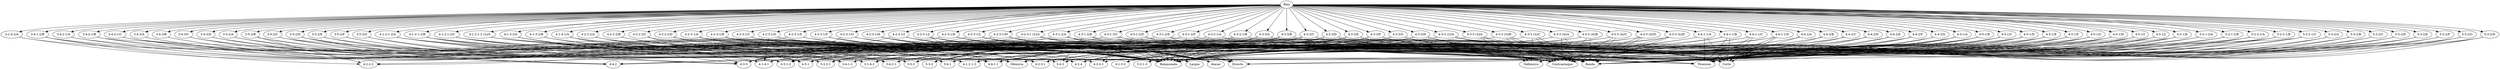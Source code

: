 strict digraph G {
graph [ordering="out"];
graph [ranksep="1.5"];
"Raiz"->"3-1-4-2/A"
"3-1-4-2/A"->"4-4-1-1"
"3-1-4-2/A"->"Ofensiva"
"Raiz"->"3-4-1-2/B"
"3-4-1-2/B"->"4-2-2-2"
"3-4-1-2/B"->"Ofensiva"
"3-4-1-2/B"->"Atacar"
"Raiz"->"3-4-2-1/A"
"3-4-2-1/A"->"4-1-2-1-2"
"3-4-2-1/A"->"Ofensiva"
"3-4-2-1/A"->"Atacar"
"Raiz"->"3-4-2-1/B"
"3-4-2-1/B"->"4-3-3"
"3-4-2-1/B"->"Ofensiva"
"3-4-2-1/B"->"Atacar"
"Raiz"->"3-4-2-1/C"
"3-4-2-1/C"->"4-4-2"
"3-4-2-1/C"->"Ofensiva"
"3-4-2-1/C"->"Atacar"
"Raiz"->"3-4-3/A"
"3-4-3/A"->"4-1-4-1"
"3-4-3/A"->"Ofensiva"
"Raiz"->"3-4-3/B"
"3-4-3/B"->"4-3-1-2"
"3-4-3/B"->"Ofensiva"
"Raiz"->"3-4-3/C"
"3-4-3/C"->"4-4-2"
"3-4-3/C"->"Ofensiva"
"3-4-3/C"->"Banda"
"Raiz"->"3-4-3/D"
"3-4-3/D"->"4-5-1"
"3-4-3/D"->"Ofensiva"
"3-4-3/D"->"Banda"
"Raiz"->"3-5-2/A"
"3-5-2/A"->"4-1-2-1-2"
"3-5-2/A"->"Ofensiva"
"3-5-2/A"->"Contraataque"
"Raiz"->"3-5-2/B"
"3-5-2/B"->"4-2-2-2"
"3-5-2/B"->"Ofensiva"
"3-5-2/B"->"Contraataque"
"Raiz"->"3-5-2/C"
"3-5-2/C"->"4-3-3"
"3-5-2/C"->"Ofensiva"
"3-5-2/C"->"Contraataque"
"Raiz"->"3-5-2/D"
"3-5-2/D"->"4-4-2"
"3-5-2/D"->"Ofensiva"
"3-5-2/D"->"Contraataque"
"Raiz"->"3-5-2/E"
"3-5-2/E"->"4-5-1"
"3-5-2/E"->"Ofensiva"
"3-5-2/E"->"Contraataque"
"Raiz"->"3-5-2/F"
"3-5-2/F"->"5-2-2-1"
"3-5-2/F"->"Ofensiva"
"Raiz"->"3-5-2/G"
"3-5-2/G"->"5-4-1"
"3-5-2/G"->"Ofensiva"
"3-5-2/G"->"Contraataque"
"Raiz"->"4-1-2-1-2/A"
"4-1-2-1-2/A"->"4-2-3-1"
"4-1-2-1-2/A"->"Balanceada"
"4-1-2-1-2/A"->"Posesion"
"4-1-2-1-2/A"->"Corto"
"Raiz"->"4-1-2-1-2/B"
"4-1-2-1-2/B"->"4-3-3"
"4-1-2-1-2/B"->"Balanceada"
"4-1-2-1-2/B"->"Posesion"
"4-1-2-1-2/B"->"Corto"
"Raiz"->"4-1-2-1-2/C"
"4-1-2-1-2/C"->"3-4-1-2"
"4-1-2-1-2/C"->"Balanceada"
"4-1-2-1-2/C"->"Posesion"
"4-1-2-1-2/C"->"Corto"
"Raiz"->"4-1-2-1-2 (2)/A"
"4-1-2-1-2 (2)/A"->"4-2-3-1"
"4-1-2-1-2 (2)/A"->"Balanceada"
"4-1-2-1-2 (2)/A"->"Posesion"
"4-1-2-1-2 (2)/A"->"Corto"
"Raiz"->"4-1-3-2/A"
"4-1-3-2/A"->"3-1-4-2"
"4-1-3-2/A"->"Balanceada"
"4-1-3-2/A"->"Atacar"
"4-1-3-2/A"->"Directo"
"Raiz"->"4-1-3-2/B"
"4-1-3-2/B"->"3-5-2"
"4-1-3-2/B"->"Balanceada"
"4-1-3-2/B"->"Atacar"
"4-1-3-2/B"->"Directo"
"Raiz"->"4-1-4-1/A"
"4-1-4-1/A"->"4-3-3"
"4-1-4-1/A"->"Balanceada"
"4-1-4-1/A"->"Corto"
"Raiz"->"4-2-2-2/A"
"4-2-2-2/A"->"3-4-2-1"
"4-2-2-2/A"->"Balanceada"
"4-2-2-2/A"->"Largos"
"Raiz"->"4-2-2-2/B"
"4-2-2-2/B"->"4-2-3-1"
"4-2-2-2/B"->"Balanceada"
"4-2-2-2/B"->"Largos"
"Raiz"->"4-2-2-2/C"
"4-2-2-2/C"->"4-3-3"
"4-2-2-2/C"->"Balanceada"
"4-2-2-2/C"->"Largos"
"Raiz"->"4-2-2-2/D"
"4-2-2-2/D"->"4-5-1"
"4-2-2-2/D"->"Balanceada"
"4-2-2-2/D"->"Largos"
"Raiz"->"4-2-3-1/A"
"4-2-3-1/A"->"3-4-1-2"
"4-2-3-1/A"->"Balanceada"
"4-2-3-1/A"->"Atacar"
"4-2-3-1/A"->"Corto"
"Raiz"->"4-2-3-1/B"
"4-2-3-1/B"->"3-4-2-1"
"4-2-3-1/B"->"Balanceada"
"4-2-3-1/B"->"Atacar"
"4-2-3-1/B"->"Corto"
"Raiz"->"4-2-3-1/C"
"4-2-3-1/C"->"3-4-3"
"4-2-3-1/C"->"Balanceada"
"4-2-3-1/C"->"Atacar"
"4-2-3-1/C"->"Corto"
"Raiz"->"4-2-3-1/D"
"4-2-3-1/D"->"4-1-4-1"
"4-2-3-1/D"->"Balanceada"
"4-2-3-1/D"->"Atacar"
"4-2-3-1/D"->"Corto"
"Raiz"->"4-2-3-1/E"
"4-2-3-1/E"->"4-2-2-2"
"4-2-3-1/E"->"Balanceada"
"4-2-3-1/E"->"Atacar"
"4-2-3-1/E"->"Corto"
"Raiz"->"4-2-3-1/F"
"4-2-3-1/F"->"4-2-4"
"4-2-3-1/F"->"Balanceada"
"4-2-3-1/F"->"Atacar"
"4-2-3-1/F"->"Corto"
"Raiz"->"4-2-3-1/G"
"4-2-3-1/G"->"4-3-1-2"
"4-2-3-1/G"->"Balanceada"
"4-2-3-1/G"->"Atacar"
"4-2-3-1/G"->"Corto"
"Raiz"->"4-2-3-1/H"
"4-2-3-1/H"->"4-3-2-1"
"4-2-3-1/H"->"Balanceada"
"4-2-3-1/H"->"Atacar"
"4-2-3-1/H"->"Corto"
"Raiz"->"4-2-3-1/I"
"4-2-3-1/I"->"4-3-3"
"4-2-3-1/I"->"Balanceada"
"4-2-3-1/I"->"Atacar"
"4-2-3-1/I"->"Corto"
"Raiz"->"4-2-3-1/J"
"4-2-3-1/J"->"4-4-1-1"
"4-2-3-1/J"->"Balanceada"
"4-2-3-1/J"->"Atacar"
"4-2-3-1/J"->"Corto"
"Raiz"->"4-2-3-1/K"
"4-2-3-1/K"->"4-4-2"
"4-2-3-1/K"->"Balanceada"
"4-2-3-1/K"->"Atacar"
"4-2-3-1/K"->"Corto"
"Raiz"->"4-2-3-1/L"
"4-2-3-1/L"->"4-5-1"
"4-2-3-1/L"->"Balanceada"
"4-2-3-1/L"->"Atacar"
"4-2-3-1/L"->"Corto"
"Raiz"->"4-2-3-1/M"
"4-2-3-1/M"->"5-2-2-1"
"4-2-3-1/M"->"Balanceada"
"4-2-3-1/M"->"Atacar"
"4-2-3-1/M"->"Corto"
"Raiz"->"4-2-3-1 (2)/A"
"4-2-3-1 (2)/A"->"4-3-1-2"
"4-2-3-1 (2)/A"->"Balanceada"
"4-2-3-1 (2)/A"->"Atacar"
"4-2-3-1 (2)/A"->"Corto"
"Raiz"->"4-3-1-2/A"
"4-3-1-2/A"->"3-1-4-2"
"4-3-1-2/A"->"Balanceada"
"4-3-1-2/A"->"Posesion"
"4-3-1-2/A"->"Directo"
"Raiz"->"4-3-1-2/B"
"4-3-1-2/B"->"3-4-3"
"4-3-1-2/B"->"Balanceada"
"4-3-1-2/B"->"Posesion"
"Raiz"->"4-3-1-2/C"
"4-3-1-2/C"->"3-5-2"
"4-3-1-2/C"->"Balanceada"
"4-3-1-2/C"->"Posesion"
"4-3-1-2/C"->"Directo"
"Raiz"->"4-3-1-2/D"
"4-3-1-2/D"->"4-3-2-1"
"4-3-1-2/D"->"Balanceada"
"4-3-1-2/D"->"Posesion"
"4-3-1-2/D"->"Directo"
"Raiz"->"4-3-1-2/E"
"4-3-1-2/E"->"4-3-3"
"4-3-1-2/E"->"Balanceada"
"4-3-1-2/E"->"Posesion"
"4-3-1-2/E"->"Directo"
"Raiz"->"4-3-1-2/F"
"4-3-1-2/F"->"5-3-2"
"4-3-1-2/F"->"Balanceada"
"4-3-1-2/F"->"Posesion"
"4-3-1-2/F"->"Directo"
"Raiz"->"4-3-2-1/A"
"4-3-2-1/A"->"5-3-2"
"4-3-2-1/A"->"Balanceada"
"4-3-2-1/A"->"Contraataque"
"Raiz"->"4-3-2-1/B"
"4-3-2-1/B"->"5-4-1"
"4-3-2-1/B"->"Balanceada"
"4-3-2-1/B"->"Contraataque"
"Raiz"->"4-3-3/A"
"4-3-3/A"->"4-1-3-2"
"4-3-3/A"->"Balanceada"
"4-3-3/A"->"Contraataque"
"4-3-3/A"->"Banda"
"Raiz"->"4-3-3/B"
"4-3-3/B"->"4-1-4-1"
"4-3-3/B"->"Balanceada"
"4-3-3/B"->"Contraataque"
"4-3-3/B"->"Banda"
"Raiz"->"4-3-3/C"
"4-3-3/C"->"4-2-2-2"
"4-3-3/C"->"Balanceada"
"4-3-3/C"->"Contraataque"
"4-3-3/C"->"Banda"
"Raiz"->"4-3-3/D"
"4-3-3/D"->"4-2-4"
"4-3-3/D"->"Balanceada"
"4-3-3/D"->"Contraataque"
"4-3-3/D"->"Banda"
"Raiz"->"4-3-3/E"
"4-3-3/E"->"4-4-1-1"
"4-3-3/E"->"Balanceada"
"4-3-3/E"->"Contraataque"
"4-3-3/E"->"Banda"
"Raiz"->"4-3-3/F"
"4-3-3/F"->"5-2-1-2"
"4-3-3/F"->"Balanceada"
"4-3-3/F"->"Contraataque"
"4-3-3/F"->"Banda"
"Raiz"->"4-3-3/G"
"4-3-3/G"->"5-2-2-1"
"4-3-3/G"->"Balanceada"
"4-3-3/G"->"Contraataque"
"4-3-3/G"->"Banda"
"Raiz"->"4-3-3/H"
"4-3-3/H"->"5-3-2"
"4-3-3/H"->"Balanceada"
"4-3-3/H"->"Contraataque"
"4-3-3/H"->"Banda"
"Raiz"->"4-3-3 (2)/A"
"4-3-3 (2)/A"->"4-1-3-2"
"4-3-3 (2)/A"->"Balanceada"
"4-3-3 (2)/A"->"Posesion"
"4-3-3 (2)/A"->"Banda"
"4-3-3 (2)/A"->"Corto"
"Raiz"->"4-3-3 (3)/A"
"4-3-3 (3)/A"->"3-4-2-1"
"4-3-3 (3)/A"->"Defensiva"
"4-3-3 (3)/A"->"Contraataque"
"4-3-3 (3)/A"->"Banda"
"Raiz"->"4-3-3 (3)/B"
"4-3-3 (3)/B"->"3-4-1-2"
"4-3-3 (3)/B"->"Defensiva"
"4-3-3 (3)/B"->"Contraataque"
"4-3-3 (3)/B"->"Banda"
"Raiz"->"4-3-3 (3)/C"
"4-3-3 (3)/C"->"4-5-1"
"4-3-3 (3)/C"->"Defensiva"
"4-3-3 (3)/C"->"Contraataque"
"4-3-3 (3)/C"->"Banda"
"Raiz"->"4-3-3 (4)/A"
"4-3-3 (4)/A"->"3-1-4-2"
"4-3-3 (4)/A"->"Ofensiva"
"4-3-3 (4)/A"->"Contraataque"
"4-3-3 (4)/A"->"Banda"
"Raiz"->"4-3-3 (4)/B"
"4-3-3 (4)/B"->"3-5-2"
"4-3-3 (4)/B"->"Ofensiva"
"4-3-3 (4)/B"->"Contraataque"
"4-3-3 (4)/B"->"Banda"
"Raiz"->"4-3-3 (4)/C"
"4-3-3 (4)/C"->"4-3-3"
"4-3-3 (4)/C"->"Ofensiva"
"4-3-3 (4)/C"->"Contraataque"
"4-3-3 (4)/C"->"Banda"
"Raiz"->"4-3-3 (4)/D"
"4-3-3 (4)/D"->"5-3-2"
"4-3-3 (4)/D"->"Ofensiva"
"4-3-3 (4)/D"->"Contraataque"
"4-3-3 (4)/D"->"Banda"
"Raiz"->"4-3-3 (4)/E"
"4-3-3 (4)/E"->"5-4-1"
"4-3-3 (4)/E"->"Ofensiva"
"4-3-3 (4)/E"->"Contraataque"
"4-3-3 (4)/E"->"Banda"
"Raiz"->"4-4-1-1/A"
"4-4-1-1/A"->"4-1-2-1-2"
"4-4-1-1/A"->"Balanceada"
"4-4-1-1/A"->"Posesion"
"4-4-1-1/A"->"Corto"
"Raiz"->"4-4-1-1/B"
"4-4-1-1/B"->"4-3-3"
"4-4-1-1/B"->"Balanceada"
"4-4-1-1/B"->"Posesion"
"4-4-1-1/B"->"Corto"
"Raiz"->"4-4-1-1/C"
"4-4-1-1/C"->"4-4-2"
"4-4-1-1/C"->"Balanceada"
"4-4-1-1/C"->"Posesion"
"4-4-1-1/C"->"Corto"
"Raiz"->"4-4-1-1/D"
"4-4-1-1/D"->"5-2-2-1"
"4-4-1-1/D"->"Balanceada"
"4-4-1-1/D"->"Posesion"
"4-4-1-1/D"->"Corto"
"Raiz"->"4-4-2/A"
"4-4-2/A"->"4-1-3-2"
"4-4-2/A"->"Balanceada"
"4-4-2/A"->"Posesion"
"Raiz"->"4-4-2/B"
"4-4-2/B"->"4-2-3-1"
"4-4-2/B"->"Balanceada"
"4-4-2/B"->"Posesion"
"Raiz"->"4-4-2/C"
"4-4-2/C"->"4-2-4"
"4-4-2/C"->"Balanceada"
"4-4-2/C"->"Posesion"
"Raiz"->"4-4-2/D"
"4-4-2/D"->"4-3-3"
"4-4-2/D"->"Balanceada"
"4-4-2/D"->"Posesion"
"Raiz"->"4-4-2/E"
"4-4-2/E"->"4-4-1-1"
"4-4-2/E"->"Balanceada"
"4-4-2/E"->"Posesion"
"Raiz"->"4-4-2/F"
"4-4-2/F"->"4-5-1"
"4-4-2/F"->"Balanceada"
"4-4-2/F"->"Posesion"
"Raiz"->"4-4-2/G"
"4-4-2/G"->"5-2-1-2"
"4-4-2/G"->"Balanceada"
"4-4-2/G"->"Posesion"
"Raiz"->"4-5-1/A"
"4-5-1/A"->"3-1-4-2"
"4-5-1/A"->"Balanceada"
"4-5-1/A"->"Posesion"
"4-5-1/A"->"Banda"
"Raiz"->"4-5-1/B"
"4-5-1/B"->"3-4-1-2"
"4-5-1/B"->"Balanceada"
"4-5-1/B"->"Posesion"
"4-5-1/B"->"Banda"
"Raiz"->"4-5-1/C"
"4-5-1/C"->"3-4-2-1"
"4-5-1/C"->"Balanceada"
"4-5-1/C"->"Posesion"
"4-5-1/C"->"Banda"
"Raiz"->"4-5-1/D"
"4-5-1/D"->"3-5-2"
"4-5-1/D"->"Balanceada"
"4-5-1/D"->"Posesion"
"4-5-1/D"->"Banda"
"Raiz"->"4-5-1/E"
"4-5-1/E"->"4-1-2-1-2"
"4-5-1/E"->"Balanceada"
"4-5-1/E"->"Posesion"
"4-5-1/E"->"Banda"
"Raiz"->"4-5-1/F"
"4-5-1/F"->"4-1-3-2"
"4-5-1/F"->"Balanceada"
"4-5-1/F"->"Posesion"
"4-5-1/F"->"Banda"
"Raiz"->"4-5-1/G"
"4-5-1/G"->"4-1-4-1"
"4-5-1/G"->"Balanceada"
"4-5-1/G"->"Posesion"
"4-5-1/G"->"Banda"
"Raiz"->"4-5-1/H"
"4-5-1/H"->"4-2-3-1"
"4-5-1/H"->"Balanceada"
"4-5-1/H"->"Posesion"
"4-5-1/H"->"Banda"
"Raiz"->"4-5-1/I"
"4-5-1/I"->"4-3-3"
"4-5-1/I"->"Balanceada"
"4-5-1/I"->"Posesion"
"4-5-1/I"->"Banda"
"Raiz"->"4-5-1/J"
"4-5-1/J"->"4-4-1-1"
"4-5-1/J"->"Balanceada"
"4-5-1/J"->"Posesion"
"4-5-1/J"->"Banda"
"Raiz"->"4-5-1/K"
"4-5-1/K"->"5-4-1"
"4-5-1/K"->"Balanceada"
"4-5-1/K"->"Posesion"
"4-5-1/K"->"Banda"
"Raiz"->"5-2-1-2/A"
"5-2-1-2/A"->"4-2-3-1"
"5-2-1-2/A"->"Defensiva"
"5-2-1-2/A"->"Contraataque"
"Raiz"->"5-2-1-2/B"
"5-2-1-2/B"->"5-2-1-2"
"5-2-1-2/B"->"Defensiva"
"5-2-1-2/B"->"Contraataque"
"Raiz"->"5-2-2-1/A"
"5-2-2-1/A"->"3-4-3"
"5-2-2-1/A"->"Defensiva"
"5-2-2-1/A"->"Contraataque"
"5-2-2-1/A"->"Directo"
"Raiz"->"5-2-2-1/B"
"5-2-2-1/B"->"4-3-2-1"
"5-2-2-1/B"->"Defensiva"
"5-2-2-1/B"->"Contraataque"
"5-2-2-1/B"->"Directo"
"Raiz"->"5-2-2-1/C"
"5-2-2-1/C"->"5-2-1-2"
"5-2-2-1/C"->"Defensiva"
"5-2-2-1/C"->"Contraataque"
"5-2-2-1/C"->"Directo"
"Raiz"->"5-3-2/A"
"5-3-2/A"->"3-4-3"
"5-3-2/A"->"Defensiva"
"5-3-2/A"->"Posesion"
"Raiz"->"5-3-2/B"
"5-3-2/B"->"4-1-2-1-2"
"5-3-2/B"->"Defensiva"
"5-3-2/B"->"Posesion"
"Raiz"->"5-3-2/C"
"5-3-2/C"->"4-2-4"
"5-3-2/C"->"Defensiva"
"5-3-2/C"->"Posesion"
"Raiz"->"5-3-2/D"
"5-3-2/D"->"4-3-1-2"
"5-3-2/D"->"Defensiva"
"5-3-2/D"->"Posesion"
"Raiz"->"5-3-2/E"
"5-3-2/E"->"4-3-2-1"
"5-3-2/E"->"Defensiva"
"5-3-2/E"->"Posesion"
"Raiz"->"5-3-2/F"
"5-3-2/F"->"4-4-1-1"
"5-3-2/F"->"Defensiva"
"5-3-2/F"->"Posesion"
"Raiz"->"5-3-2/G"
"5-3-2/G"->"4-4-2"
"5-3-2/G"->"Defensiva"
"5-3-2/G"->"Posesion"
"Raiz"->"5-3-2/H"
"5-3-2/H"->"4-5-1"
"5-3-2/H"->"Defensiva"
"5-3-2/H"->"Posesion"
{ rank = same;"3-1-4-2/A";"3-4-1-2/B";"3-4-2-1/A";"3-4-2-1/B";"3-4-2-1/C";"3-4-3/A";"3-4-3/B";"3-4-3/C";"3-4-3/D";"3-5-2/A";"3-5-2/B";"3-5-2/C";"3-5-2/D";"3-5-2/E";"3-5-2/F";"3-5-2/G";"4-1-2-1-2/A";"4-1-2-1-2/B";"4-1-2-1-2/C";"4-1-2-1-2 (2)/A";"4-1-3-2/A";"4-1-3-2/B";"4-1-4-1/A";"4-2-2-2/A";"4-2-2-2/B";"4-2-2-2/C";"4-2-2-2/D";"4-2-3-1/A";"4-2-3-1/B";"4-2-3-1/C";"4-2-3-1/D";"4-2-3-1/E";"4-2-3-1/F";"4-2-3-1/G";"4-2-3-1/H";"4-2-3-1/I";"4-2-3-1/J";"4-2-3-1/K";"4-2-3-1/L";"4-2-3-1/M";"4-2-3-1 (2)/A";"4-3-1-2/A";"4-3-1-2/B";"4-3-1-2/C";"4-3-1-2/D";"4-3-1-2/E";"4-3-1-2/F";"4-3-2-1/A";"4-3-2-1/B";"4-3-3/A";"4-3-3/B";"4-3-3/C";"4-3-3/D";"4-3-3/E";"4-3-3/F";"4-3-3/G";"4-3-3/H";"4-3-3 (2)/A";"4-3-3 (3)/A";"4-3-3 (3)/B";"4-3-3 (3)/C";"4-3-3 (4)/A";"4-3-3 (4)/B";"4-3-3 (4)/C";"4-3-3 (4)/D";"4-3-3 (4)/E";"4-4-1-1/A";"4-4-1-1/B";"4-4-1-1/C";"4-4-1-1/D";"4-4-2/A";"4-4-2/B";"4-4-2/C";"4-4-2/D";"4-4-2/E";"4-4-2/F";"4-4-2/G";"4-5-1/A";"4-5-1/B";"4-5-1/C";"4-5-1/D";"4-5-1/E";"4-5-1/F";"4-5-1/G";"4-5-1/H";"4-5-1/I";"4-5-1/J";"4-5-1/K";"5-2-1-2/A";"5-2-1-2/B";"5-2-2-1/A";"5-2-2-1/B";"5-2-2-1/C";"5-3-2/A";"5-3-2/B";"5-3-2/C";"5-3-2/D";"5-3-2/E";"5-3-2/F";"5-3-2/G";"5-3-2/H";}
}
